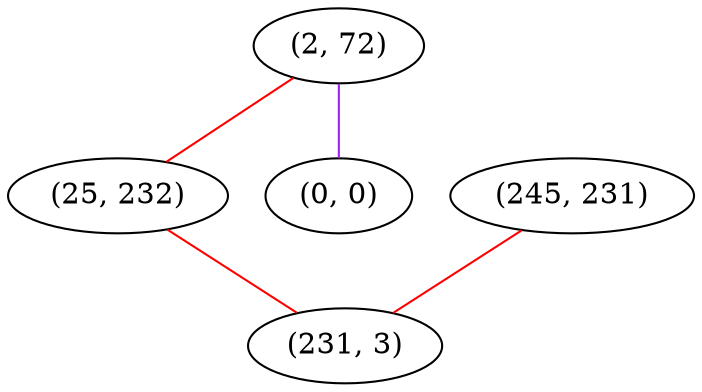 graph "" {
"(2, 72)";
"(25, 232)";
"(245, 231)";
"(0, 0)";
"(231, 3)";
"(2, 72)" -- "(25, 232)"  [color=red, key=0, weight=1];
"(2, 72)" -- "(0, 0)"  [color=purple, key=0, weight=4];
"(25, 232)" -- "(231, 3)"  [color=red, key=0, weight=1];
"(245, 231)" -- "(231, 3)"  [color=red, key=0, weight=1];
}
